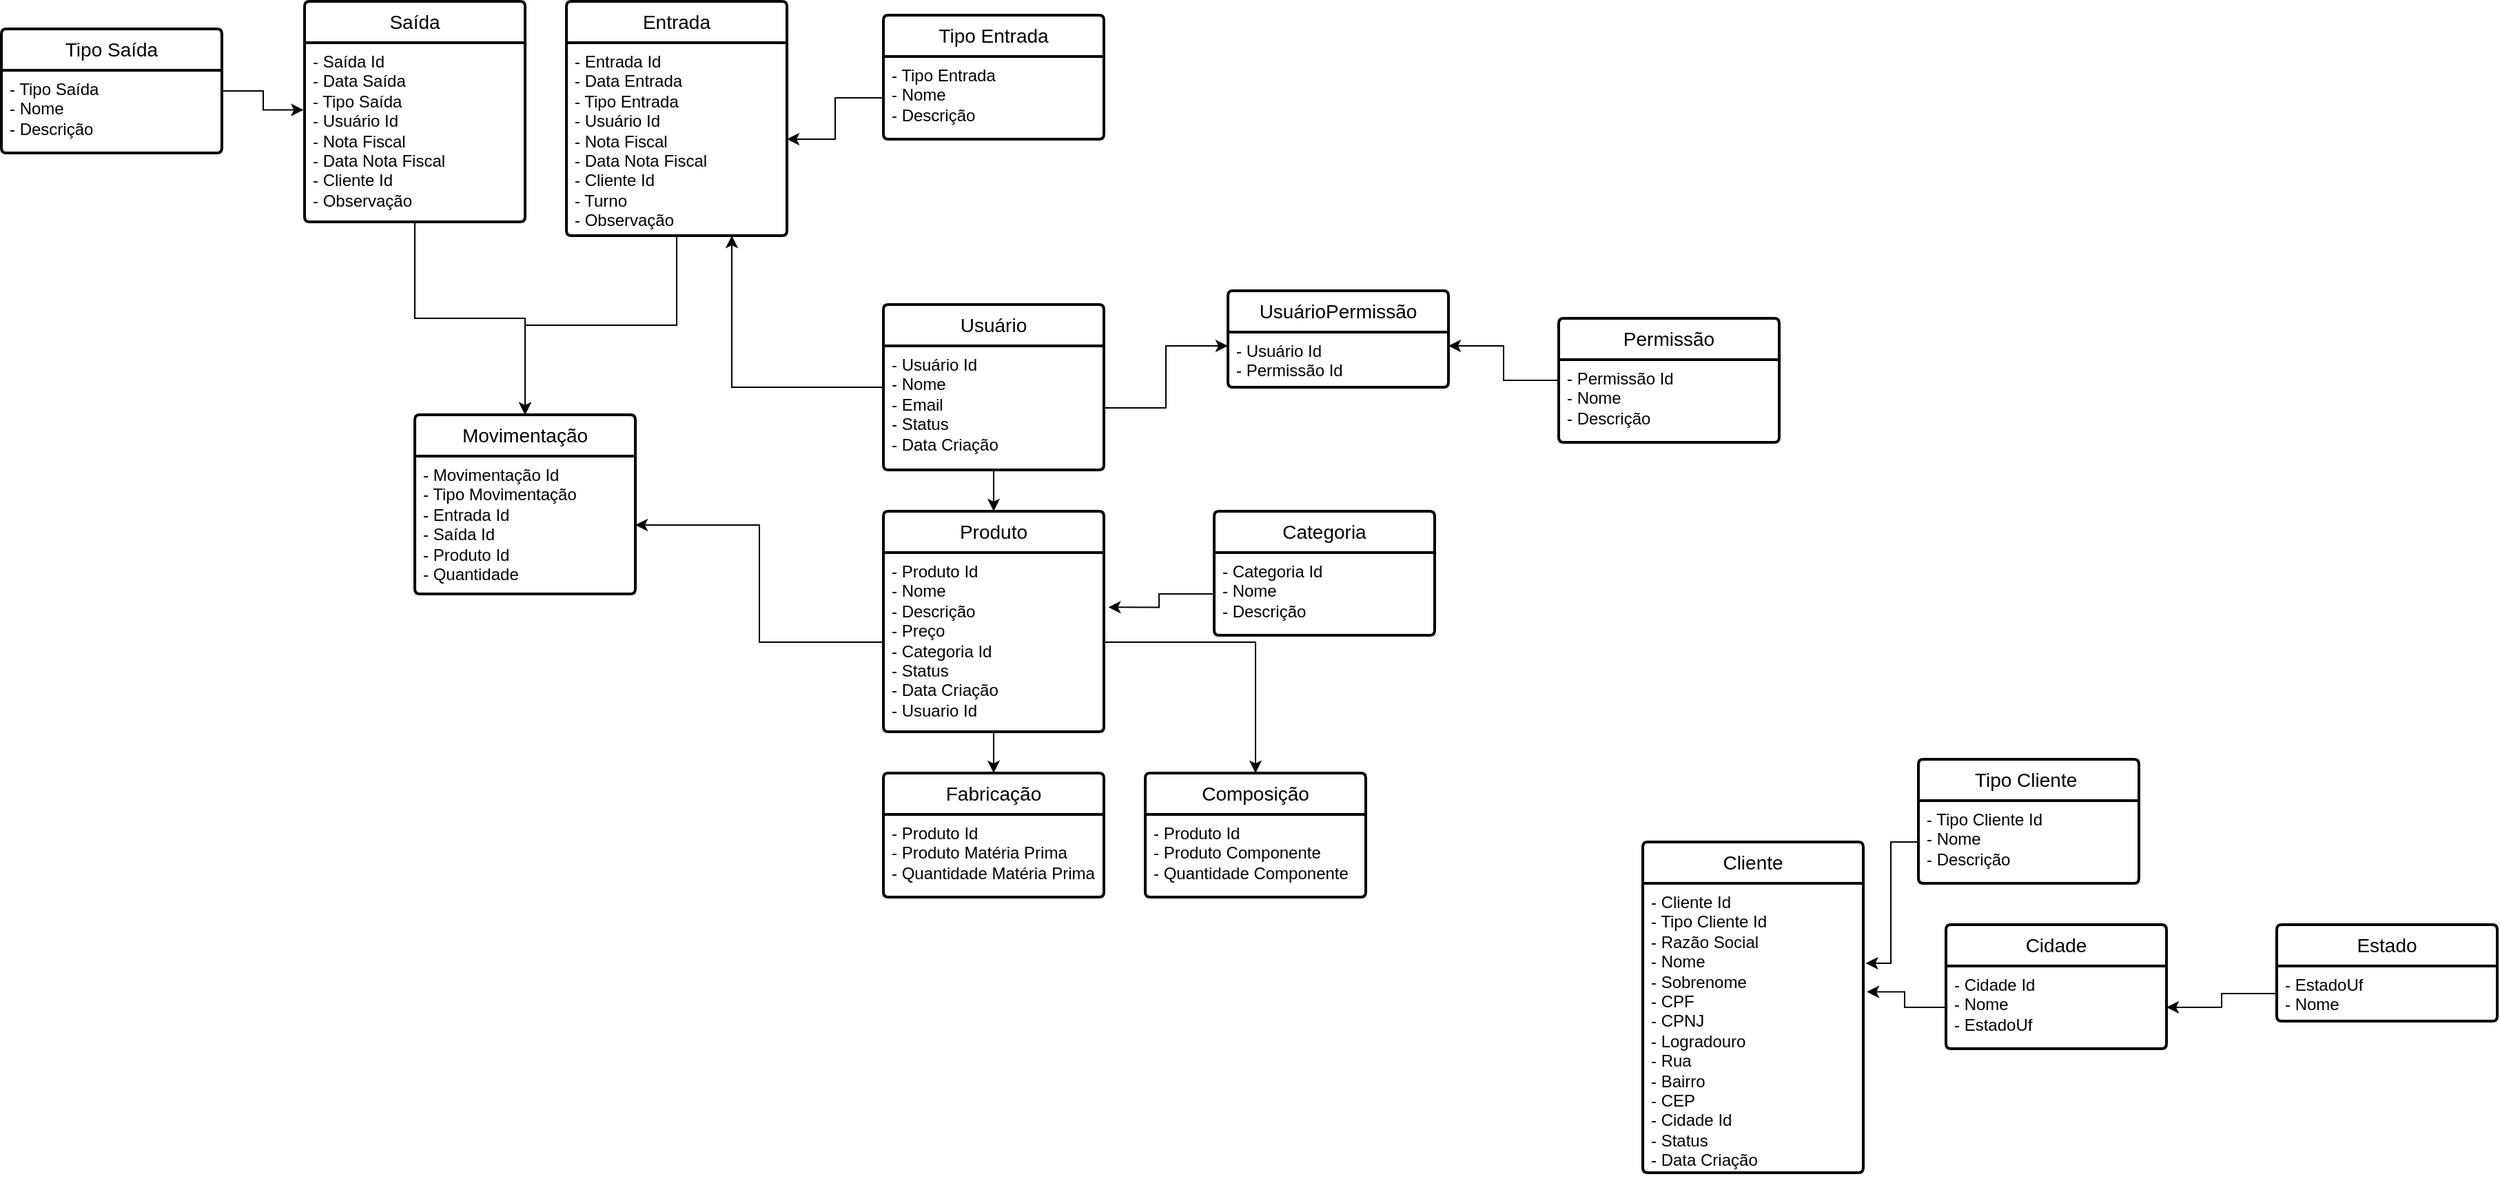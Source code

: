 <mxfile version="24.7.14">
  <diagram name="Página-1" id="4eZlmuM-PPHnIgkoYzvH">
    <mxGraphModel dx="918" dy="513" grid="1" gridSize="10" guides="1" tooltips="1" connect="1" arrows="1" fold="1" page="1" pageScale="1" pageWidth="827" pageHeight="1169" math="0" shadow="0">
      <root>
        <mxCell id="0" />
        <mxCell id="1" parent="0" />
        <mxCell id="nHZGqctwkZ7mky7nG77i-37" value="" style="edgeStyle=orthogonalEdgeStyle;rounded=0;orthogonalLoop=1;jettySize=auto;html=1;" edge="1" parent="1" source="nHZGqctwkZ7mky7nG77i-6" target="nHZGqctwkZ7mky7nG77i-35">
          <mxGeometry relative="1" as="geometry" />
        </mxCell>
        <mxCell id="nHZGqctwkZ7mky7nG77i-56" value="" style="edgeStyle=orthogonalEdgeStyle;rounded=0;orthogonalLoop=1;jettySize=auto;html=1;entryX=0.75;entryY=1;entryDx=0;entryDy=0;" edge="1" parent="1" source="nHZGqctwkZ7mky7nG77i-6" target="nHZGqctwkZ7mky7nG77i-55">
          <mxGeometry relative="1" as="geometry" />
        </mxCell>
        <mxCell id="nHZGqctwkZ7mky7nG77i-6" value="Usuário" style="swimlane;childLayout=stackLayout;horizontal=1;startSize=30;horizontalStack=0;rounded=1;fontSize=14;fontStyle=0;strokeWidth=2;resizeParent=0;resizeLast=1;shadow=0;dashed=0;align=center;arcSize=4;whiteSpace=wrap;html=1;" vertex="1" parent="1">
          <mxGeometry x="690" y="240" width="160" height="120" as="geometry" />
        </mxCell>
        <mxCell id="nHZGqctwkZ7mky7nG77i-7" value="- Usuário Id&lt;div&gt;- Nome&lt;/div&gt;&lt;div&gt;- Email&lt;/div&gt;&lt;div&gt;- Status&lt;/div&gt;&lt;div&gt;- Data Criação&lt;/div&gt;" style="align=left;strokeColor=none;fillColor=none;spacingLeft=4;fontSize=12;verticalAlign=top;resizable=0;rotatable=0;part=1;html=1;" vertex="1" parent="nHZGqctwkZ7mky7nG77i-6">
          <mxGeometry y="30" width="160" height="90" as="geometry" />
        </mxCell>
        <mxCell id="nHZGqctwkZ7mky7nG77i-19" style="edgeStyle=orthogonalEdgeStyle;rounded=0;orthogonalLoop=1;jettySize=auto;html=1;entryX=1;entryY=0.25;entryDx=0;entryDy=0;" edge="1" parent="1" source="nHZGqctwkZ7mky7nG77i-13" target="nHZGqctwkZ7mky7nG77i-16">
          <mxGeometry relative="1" as="geometry" />
        </mxCell>
        <mxCell id="nHZGqctwkZ7mky7nG77i-13" value="Permissão" style="swimlane;childLayout=stackLayout;horizontal=1;startSize=30;horizontalStack=0;rounded=1;fontSize=14;fontStyle=0;strokeWidth=2;resizeParent=0;resizeLast=1;shadow=0;dashed=0;align=center;arcSize=4;whiteSpace=wrap;html=1;" vertex="1" parent="1">
          <mxGeometry x="1180" y="250" width="160" height="90" as="geometry" />
        </mxCell>
        <mxCell id="nHZGqctwkZ7mky7nG77i-14" value="- Permissão Id&lt;div&gt;- Nome&lt;/div&gt;&lt;div&gt;- Descrição&lt;/div&gt;" style="align=left;strokeColor=none;fillColor=none;spacingLeft=4;fontSize=12;verticalAlign=top;resizable=0;rotatable=0;part=1;html=1;" vertex="1" parent="nHZGqctwkZ7mky7nG77i-13">
          <mxGeometry y="30" width="160" height="60" as="geometry" />
        </mxCell>
        <mxCell id="nHZGqctwkZ7mky7nG77i-15" value="UsuárioPermissão" style="swimlane;childLayout=stackLayout;horizontal=1;startSize=30;horizontalStack=0;rounded=1;fontSize=14;fontStyle=0;strokeWidth=2;resizeParent=0;resizeLast=1;shadow=0;dashed=0;align=center;arcSize=4;whiteSpace=wrap;html=1;" vertex="1" parent="1">
          <mxGeometry x="940" y="230" width="160" height="70" as="geometry" />
        </mxCell>
        <mxCell id="nHZGqctwkZ7mky7nG77i-16" value="- Usuário Id&lt;div&gt;- Permissão Id&lt;/div&gt;" style="align=left;strokeColor=none;fillColor=none;spacingLeft=4;fontSize=12;verticalAlign=top;resizable=0;rotatable=0;part=1;html=1;" vertex="1" parent="nHZGqctwkZ7mky7nG77i-15">
          <mxGeometry y="30" width="160" height="40" as="geometry" />
        </mxCell>
        <mxCell id="nHZGqctwkZ7mky7nG77i-18" style="edgeStyle=orthogonalEdgeStyle;rounded=0;orthogonalLoop=1;jettySize=auto;html=1;entryX=0;entryY=0.25;entryDx=0;entryDy=0;" edge="1" parent="1" source="nHZGqctwkZ7mky7nG77i-7" target="nHZGqctwkZ7mky7nG77i-16">
          <mxGeometry relative="1" as="geometry" />
        </mxCell>
        <mxCell id="nHZGqctwkZ7mky7nG77i-20" value="Cliente" style="swimlane;childLayout=stackLayout;horizontal=1;startSize=30;horizontalStack=0;rounded=1;fontSize=14;fontStyle=0;strokeWidth=2;resizeParent=0;resizeLast=1;shadow=0;dashed=0;align=center;arcSize=4;whiteSpace=wrap;html=1;" vertex="1" parent="1">
          <mxGeometry x="1241" y="630" width="160" height="240" as="geometry" />
        </mxCell>
        <mxCell id="nHZGqctwkZ7mky7nG77i-21" value="- Cliente Id&lt;div&gt;- Tipo Cliente Id&lt;br&gt;&lt;div&gt;- Razão Social&lt;/div&gt;&lt;div&gt;- Nome&lt;/div&gt;&lt;div&gt;- Sobrenome&lt;/div&gt;&lt;div&gt;- CPF&lt;/div&gt;&lt;div&gt;- CPNJ&lt;/div&gt;&lt;div&gt;- Logradouro&lt;/div&gt;&lt;div&gt;- Rua&lt;/div&gt;&lt;div&gt;- Bairro&lt;/div&gt;&lt;div&gt;- CEP&lt;/div&gt;&lt;div&gt;- Cidade Id&lt;/div&gt;&lt;div&gt;- Status&lt;/div&gt;&lt;div&gt;- Data Criação&lt;/div&gt;&lt;div&gt;&lt;br&gt;&lt;/div&gt;&lt;/div&gt;" style="align=left;strokeColor=none;fillColor=none;spacingLeft=4;fontSize=12;verticalAlign=top;resizable=0;rotatable=0;part=1;html=1;" vertex="1" parent="nHZGqctwkZ7mky7nG77i-20">
          <mxGeometry y="30" width="160" height="210" as="geometry" />
        </mxCell>
        <mxCell id="nHZGqctwkZ7mky7nG77i-23" value="Tipo Cliente&amp;nbsp;" style="swimlane;childLayout=stackLayout;horizontal=1;startSize=30;horizontalStack=0;rounded=1;fontSize=14;fontStyle=0;strokeWidth=2;resizeParent=0;resizeLast=1;shadow=0;dashed=0;align=center;arcSize=4;whiteSpace=wrap;html=1;" vertex="1" parent="1">
          <mxGeometry x="1441" y="570" width="160" height="90" as="geometry" />
        </mxCell>
        <mxCell id="nHZGqctwkZ7mky7nG77i-24" value="- Tipo Cliente Id&lt;div&gt;- Nome&lt;/div&gt;&lt;div&gt;- Descrição&lt;/div&gt;" style="align=left;strokeColor=none;fillColor=none;spacingLeft=4;fontSize=12;verticalAlign=top;resizable=0;rotatable=0;part=1;html=1;" vertex="1" parent="nHZGqctwkZ7mky7nG77i-23">
          <mxGeometry y="30" width="160" height="60" as="geometry" />
        </mxCell>
        <mxCell id="nHZGqctwkZ7mky7nG77i-26" value="Cidade" style="swimlane;childLayout=stackLayout;horizontal=1;startSize=30;horizontalStack=0;rounded=1;fontSize=14;fontStyle=0;strokeWidth=2;resizeParent=0;resizeLast=1;shadow=0;dashed=0;align=center;arcSize=4;whiteSpace=wrap;html=1;" vertex="1" parent="1">
          <mxGeometry x="1461" y="690" width="160" height="90" as="geometry" />
        </mxCell>
        <mxCell id="nHZGqctwkZ7mky7nG77i-27" value="- Cidade Id&lt;div&gt;- Nome&lt;/div&gt;&lt;div&gt;- EstadoUf&lt;/div&gt;" style="align=left;strokeColor=none;fillColor=none;spacingLeft=4;fontSize=12;verticalAlign=top;resizable=0;rotatable=0;part=1;html=1;" vertex="1" parent="nHZGqctwkZ7mky7nG77i-26">
          <mxGeometry y="30" width="160" height="60" as="geometry" />
        </mxCell>
        <mxCell id="nHZGqctwkZ7mky7nG77i-31" value="Estado" style="swimlane;childLayout=stackLayout;horizontal=1;startSize=30;horizontalStack=0;rounded=1;fontSize=14;fontStyle=0;strokeWidth=2;resizeParent=0;resizeLast=1;shadow=0;dashed=0;align=center;arcSize=4;whiteSpace=wrap;html=1;" vertex="1" parent="1">
          <mxGeometry x="1701" y="690" width="160" height="70" as="geometry" />
        </mxCell>
        <mxCell id="nHZGqctwkZ7mky7nG77i-32" value="- EstadoUf&lt;div&gt;- Nome&lt;/div&gt;" style="align=left;strokeColor=none;fillColor=none;spacingLeft=4;fontSize=12;verticalAlign=top;resizable=0;rotatable=0;part=1;html=1;" vertex="1" parent="nHZGqctwkZ7mky7nG77i-31">
          <mxGeometry y="30" width="160" height="40" as="geometry" />
        </mxCell>
        <mxCell id="nHZGqctwkZ7mky7nG77i-47" value="" style="edgeStyle=orthogonalEdgeStyle;rounded=0;orthogonalLoop=1;jettySize=auto;html=1;" edge="1" parent="1" source="nHZGqctwkZ7mky7nG77i-35" target="nHZGqctwkZ7mky7nG77i-45">
          <mxGeometry relative="1" as="geometry" />
        </mxCell>
        <mxCell id="nHZGqctwkZ7mky7nG77i-48" value="" style="edgeStyle=orthogonalEdgeStyle;rounded=0;orthogonalLoop=1;jettySize=auto;html=1;" edge="1" parent="1" source="nHZGqctwkZ7mky7nG77i-35" target="nHZGqctwkZ7mky7nG77i-46">
          <mxGeometry relative="1" as="geometry" />
        </mxCell>
        <mxCell id="nHZGqctwkZ7mky7nG77i-35" value="Produto" style="swimlane;childLayout=stackLayout;horizontal=1;startSize=30;horizontalStack=0;rounded=1;fontSize=14;fontStyle=0;strokeWidth=2;resizeParent=0;resizeLast=1;shadow=0;dashed=0;align=center;arcSize=4;whiteSpace=wrap;html=1;" vertex="1" parent="1">
          <mxGeometry x="690" y="390" width="160" height="160" as="geometry" />
        </mxCell>
        <mxCell id="nHZGqctwkZ7mky7nG77i-36" value="- Produto Id&lt;div&gt;- Nome&lt;/div&gt;&lt;div&gt;- Descrição&lt;/div&gt;&lt;div&gt;- Preço&lt;/div&gt;&lt;div&gt;- Categoria Id&lt;/div&gt;&lt;div&gt;- Status&lt;/div&gt;&lt;div&gt;- Data Criação&lt;/div&gt;&lt;div&gt;- Usuario Id&lt;/div&gt;" style="align=left;strokeColor=none;fillColor=none;spacingLeft=4;fontSize=12;verticalAlign=top;resizable=0;rotatable=0;part=1;html=1;" vertex="1" parent="nHZGqctwkZ7mky7nG77i-35">
          <mxGeometry y="30" width="160" height="130" as="geometry" />
        </mxCell>
        <mxCell id="nHZGqctwkZ7mky7nG77i-41" value="Categoria" style="swimlane;childLayout=stackLayout;horizontal=1;startSize=30;horizontalStack=0;rounded=1;fontSize=14;fontStyle=0;strokeWidth=2;resizeParent=0;resizeLast=1;shadow=0;dashed=0;align=center;arcSize=4;whiteSpace=wrap;html=1;" vertex="1" parent="1">
          <mxGeometry x="930" y="390" width="160" height="90" as="geometry" />
        </mxCell>
        <mxCell id="nHZGqctwkZ7mky7nG77i-42" value="- Categoria Id&lt;div&gt;- Nome&lt;/div&gt;&lt;div&gt;- Descrição&lt;/div&gt;" style="align=left;strokeColor=none;fillColor=none;spacingLeft=4;fontSize=12;verticalAlign=top;resizable=0;rotatable=0;part=1;html=1;" vertex="1" parent="nHZGqctwkZ7mky7nG77i-41">
          <mxGeometry y="30" width="160" height="60" as="geometry" />
        </mxCell>
        <mxCell id="nHZGqctwkZ7mky7nG77i-45" value="Fabricação" style="swimlane;childLayout=stackLayout;horizontal=1;startSize=30;horizontalStack=0;rounded=1;fontSize=14;fontStyle=0;strokeWidth=2;resizeParent=0;resizeLast=1;shadow=0;dashed=0;align=center;arcSize=4;whiteSpace=wrap;html=1;" vertex="1" parent="1">
          <mxGeometry x="690" y="580" width="160" height="90" as="geometry" />
        </mxCell>
        <mxCell id="nHZGqctwkZ7mky7nG77i-46" value="- Produto Id&lt;div&gt;- Produto Matéria Prima&amp;nbsp;&lt;/div&gt;&lt;div&gt;- Quantidade Matéria Prima&lt;/div&gt;" style="align=left;strokeColor=none;fillColor=none;spacingLeft=4;fontSize=12;verticalAlign=top;resizable=0;rotatable=0;part=1;html=1;" vertex="1" parent="nHZGqctwkZ7mky7nG77i-45">
          <mxGeometry y="30" width="160" height="60" as="geometry" />
        </mxCell>
        <mxCell id="nHZGqctwkZ7mky7nG77i-49" value="Composição" style="swimlane;childLayout=stackLayout;horizontal=1;startSize=30;horizontalStack=0;rounded=1;fontSize=14;fontStyle=0;strokeWidth=2;resizeParent=0;resizeLast=1;shadow=0;dashed=0;align=center;arcSize=4;whiteSpace=wrap;html=1;" vertex="1" parent="1">
          <mxGeometry x="880" y="580" width="160" height="90" as="geometry" />
        </mxCell>
        <mxCell id="nHZGqctwkZ7mky7nG77i-50" value="- Produto Id&lt;div&gt;- Produto Componente&lt;/div&gt;&lt;div&gt;- Quantidade Componente&lt;/div&gt;" style="align=left;strokeColor=none;fillColor=none;spacingLeft=4;fontSize=12;verticalAlign=top;resizable=0;rotatable=0;part=1;html=1;" vertex="1" parent="nHZGqctwkZ7mky7nG77i-49">
          <mxGeometry y="30" width="160" height="60" as="geometry" />
        </mxCell>
        <mxCell id="nHZGqctwkZ7mky7nG77i-53" style="edgeStyle=orthogonalEdgeStyle;rounded=0;orthogonalLoop=1;jettySize=auto;html=1;entryX=0.5;entryY=0;entryDx=0;entryDy=0;" edge="1" parent="1" source="nHZGqctwkZ7mky7nG77i-36" target="nHZGqctwkZ7mky7nG77i-49">
          <mxGeometry relative="1" as="geometry" />
        </mxCell>
        <mxCell id="nHZGqctwkZ7mky7nG77i-54" value="Entrada" style="swimlane;childLayout=stackLayout;horizontal=1;startSize=30;horizontalStack=0;rounded=1;fontSize=14;fontStyle=0;strokeWidth=2;resizeParent=0;resizeLast=1;shadow=0;dashed=0;align=center;arcSize=4;whiteSpace=wrap;html=1;" vertex="1" parent="1">
          <mxGeometry x="460" y="20" width="160" height="170" as="geometry" />
        </mxCell>
        <mxCell id="nHZGqctwkZ7mky7nG77i-55" value="- Entrada Id&lt;div&gt;- Data Entrada&lt;/div&gt;&lt;div&gt;- Tipo Entrada&lt;/div&gt;&lt;div&gt;- Usuário Id&lt;br&gt;&lt;/div&gt;&lt;div&gt;- Nota Fiscal&lt;/div&gt;&lt;div&gt;- Data Nota Fiscal&lt;/div&gt;&lt;div&gt;- Cliente Id&lt;/div&gt;&lt;div&gt;- Turno&lt;/div&gt;&lt;div&gt;- Observação&lt;/div&gt;" style="align=left;strokeColor=none;fillColor=none;spacingLeft=4;fontSize=12;verticalAlign=top;resizable=0;rotatable=0;part=1;html=1;" vertex="1" parent="nHZGqctwkZ7mky7nG77i-54">
          <mxGeometry y="30" width="160" height="140" as="geometry" />
        </mxCell>
        <mxCell id="nHZGqctwkZ7mky7nG77i-57" value="Saída" style="swimlane;childLayout=stackLayout;horizontal=1;startSize=30;horizontalStack=0;rounded=1;fontSize=14;fontStyle=0;strokeWidth=2;resizeParent=0;resizeLast=1;shadow=0;dashed=0;align=center;arcSize=4;whiteSpace=wrap;html=1;" vertex="1" parent="1">
          <mxGeometry x="270" y="20" width="160" height="160" as="geometry" />
        </mxCell>
        <mxCell id="nHZGqctwkZ7mky7nG77i-58" value="- Saída Id&lt;div&gt;- Data Saída&lt;/div&gt;&lt;div&gt;- Tipo Saída&lt;/div&gt;&lt;div&gt;- Usuário Id&lt;br&gt;&lt;/div&gt;&lt;div&gt;- Nota Fiscal&lt;/div&gt;&lt;div&gt;- Data Nota Fiscal&lt;/div&gt;&lt;div&gt;- Cliente Id&lt;/div&gt;&lt;div&gt;- Observação&lt;/div&gt;" style="align=left;strokeColor=none;fillColor=none;spacingLeft=4;fontSize=12;verticalAlign=top;resizable=0;rotatable=0;part=1;html=1;" vertex="1" parent="nHZGqctwkZ7mky7nG77i-57">
          <mxGeometry y="30" width="160" height="130" as="geometry" />
        </mxCell>
        <mxCell id="nHZGqctwkZ7mky7nG77i-60" value="Tipo Entrada" style="swimlane;childLayout=stackLayout;horizontal=1;startSize=30;horizontalStack=0;rounded=1;fontSize=14;fontStyle=0;strokeWidth=2;resizeParent=0;resizeLast=1;shadow=0;dashed=0;align=center;arcSize=4;whiteSpace=wrap;html=1;" vertex="1" parent="1">
          <mxGeometry x="690" y="30" width="160" height="90" as="geometry" />
        </mxCell>
        <mxCell id="nHZGqctwkZ7mky7nG77i-61" value="- Tipo Entrada&lt;div&gt;- Nome&lt;/div&gt;&lt;div&gt;- Descrição&lt;/div&gt;" style="align=left;strokeColor=none;fillColor=none;spacingLeft=4;fontSize=12;verticalAlign=top;resizable=0;rotatable=0;part=1;html=1;" vertex="1" parent="nHZGqctwkZ7mky7nG77i-60">
          <mxGeometry y="30" width="160" height="60" as="geometry" />
        </mxCell>
        <mxCell id="nHZGqctwkZ7mky7nG77i-63" value="Tipo Saída" style="swimlane;childLayout=stackLayout;horizontal=1;startSize=30;horizontalStack=0;rounded=1;fontSize=14;fontStyle=0;strokeWidth=2;resizeParent=0;resizeLast=1;shadow=0;dashed=0;align=center;arcSize=4;whiteSpace=wrap;html=1;" vertex="1" parent="1">
          <mxGeometry x="50" y="40" width="160" height="90" as="geometry" />
        </mxCell>
        <mxCell id="nHZGqctwkZ7mky7nG77i-64" value="- Tipo Saída&lt;div&gt;- Nome&lt;/div&gt;&lt;div&gt;- Descrição&lt;/div&gt;" style="align=left;strokeColor=none;fillColor=none;spacingLeft=4;fontSize=12;verticalAlign=top;resizable=0;rotatable=0;part=1;html=1;" vertex="1" parent="nHZGqctwkZ7mky7nG77i-63">
          <mxGeometry y="30" width="160" height="60" as="geometry" />
        </mxCell>
        <mxCell id="nHZGqctwkZ7mky7nG77i-66" value="Movimentação" style="swimlane;childLayout=stackLayout;horizontal=1;startSize=30;horizontalStack=0;rounded=1;fontSize=14;fontStyle=0;strokeWidth=2;resizeParent=0;resizeLast=1;shadow=0;dashed=0;align=center;arcSize=4;whiteSpace=wrap;html=1;" vertex="1" parent="1">
          <mxGeometry x="350" y="320" width="160" height="130" as="geometry" />
        </mxCell>
        <mxCell id="nHZGqctwkZ7mky7nG77i-67" value="- Movimentação Id&lt;div&gt;- Tipo Movimentação&lt;/div&gt;&lt;div&gt;- Entrada Id&lt;/div&gt;&lt;div&gt;- Saída Id&lt;/div&gt;&lt;div&gt;- Produto Id&lt;/div&gt;&lt;div&gt;- Quantidade&lt;/div&gt;" style="align=left;strokeColor=none;fillColor=none;spacingLeft=4;fontSize=12;verticalAlign=top;resizable=0;rotatable=0;part=1;html=1;" vertex="1" parent="nHZGqctwkZ7mky7nG77i-66">
          <mxGeometry y="30" width="160" height="100" as="geometry" />
        </mxCell>
        <mxCell id="nHZGqctwkZ7mky7nG77i-72" style="edgeStyle=orthogonalEdgeStyle;rounded=0;orthogonalLoop=1;jettySize=auto;html=1;entryX=1;entryY=0.5;entryDx=0;entryDy=0;" edge="1" parent="1" source="nHZGqctwkZ7mky7nG77i-32" target="nHZGqctwkZ7mky7nG77i-27">
          <mxGeometry relative="1" as="geometry" />
        </mxCell>
        <mxCell id="nHZGqctwkZ7mky7nG77i-73" style="edgeStyle=orthogonalEdgeStyle;rounded=0;orthogonalLoop=1;jettySize=auto;html=1;entryX=1.016;entryY=0.375;entryDx=0;entryDy=0;entryPerimeter=0;" edge="1" parent="1" source="nHZGqctwkZ7mky7nG77i-27" target="nHZGqctwkZ7mky7nG77i-21">
          <mxGeometry relative="1" as="geometry" />
        </mxCell>
        <mxCell id="nHZGqctwkZ7mky7nG77i-74" style="edgeStyle=orthogonalEdgeStyle;rounded=0;orthogonalLoop=1;jettySize=auto;html=1;entryX=1.011;entryY=0.276;entryDx=0;entryDy=0;entryPerimeter=0;" edge="1" parent="1" source="nHZGqctwkZ7mky7nG77i-24" target="nHZGqctwkZ7mky7nG77i-21">
          <mxGeometry relative="1" as="geometry" />
        </mxCell>
        <mxCell id="nHZGqctwkZ7mky7nG77i-75" style="edgeStyle=orthogonalEdgeStyle;rounded=0;orthogonalLoop=1;jettySize=auto;html=1;entryX=1.02;entryY=0.305;entryDx=0;entryDy=0;entryPerimeter=0;" edge="1" parent="1" source="nHZGqctwkZ7mky7nG77i-42" target="nHZGqctwkZ7mky7nG77i-36">
          <mxGeometry relative="1" as="geometry" />
        </mxCell>
        <mxCell id="nHZGqctwkZ7mky7nG77i-76" style="edgeStyle=orthogonalEdgeStyle;rounded=0;orthogonalLoop=1;jettySize=auto;html=1;entryX=1;entryY=0.5;entryDx=0;entryDy=0;" edge="1" parent="1" source="nHZGqctwkZ7mky7nG77i-61" target="nHZGqctwkZ7mky7nG77i-55">
          <mxGeometry relative="1" as="geometry" />
        </mxCell>
        <mxCell id="nHZGqctwkZ7mky7nG77i-77" style="edgeStyle=orthogonalEdgeStyle;rounded=0;orthogonalLoop=1;jettySize=auto;html=1;entryX=-0.005;entryY=0.375;entryDx=0;entryDy=0;entryPerimeter=0;" edge="1" parent="1" source="nHZGqctwkZ7mky7nG77i-63" target="nHZGqctwkZ7mky7nG77i-58">
          <mxGeometry relative="1" as="geometry" />
        </mxCell>
        <mxCell id="nHZGqctwkZ7mky7nG77i-78" style="edgeStyle=orthogonalEdgeStyle;rounded=0;orthogonalLoop=1;jettySize=auto;html=1;entryX=0.5;entryY=0;entryDx=0;entryDy=0;" edge="1" parent="1" source="nHZGqctwkZ7mky7nG77i-58" target="nHZGqctwkZ7mky7nG77i-66">
          <mxGeometry relative="1" as="geometry" />
        </mxCell>
        <mxCell id="nHZGqctwkZ7mky7nG77i-79" style="edgeStyle=orthogonalEdgeStyle;rounded=0;orthogonalLoop=1;jettySize=auto;html=1;entryX=0.5;entryY=0;entryDx=0;entryDy=0;" edge="1" parent="1" source="nHZGqctwkZ7mky7nG77i-55" target="nHZGqctwkZ7mky7nG77i-66">
          <mxGeometry relative="1" as="geometry" />
        </mxCell>
        <mxCell id="nHZGqctwkZ7mky7nG77i-81" style="edgeStyle=orthogonalEdgeStyle;rounded=0;orthogonalLoop=1;jettySize=auto;html=1;entryX=1;entryY=0.5;entryDx=0;entryDy=0;" edge="1" parent="1" source="nHZGqctwkZ7mky7nG77i-36" target="nHZGqctwkZ7mky7nG77i-67">
          <mxGeometry relative="1" as="geometry" />
        </mxCell>
      </root>
    </mxGraphModel>
  </diagram>
</mxfile>
